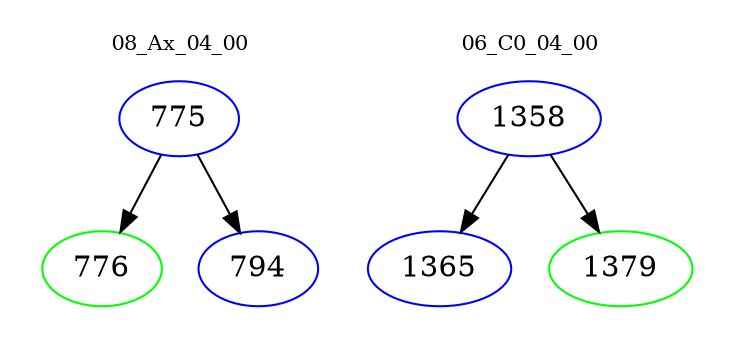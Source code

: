 digraph{
subgraph cluster_0 {
color = white
label = "08_Ax_04_00";
fontsize=10;
T0_775 [label="775", color="blue"]
T0_775 -> T0_776 [color="black"]
T0_776 [label="776", color="green"]
T0_775 -> T0_794 [color="black"]
T0_794 [label="794", color="blue"]
}
subgraph cluster_1 {
color = white
label = "06_C0_04_00";
fontsize=10;
T1_1358 [label="1358", color="blue"]
T1_1358 -> T1_1365 [color="black"]
T1_1365 [label="1365", color="blue"]
T1_1358 -> T1_1379 [color="black"]
T1_1379 [label="1379", color="green"]
}
}
